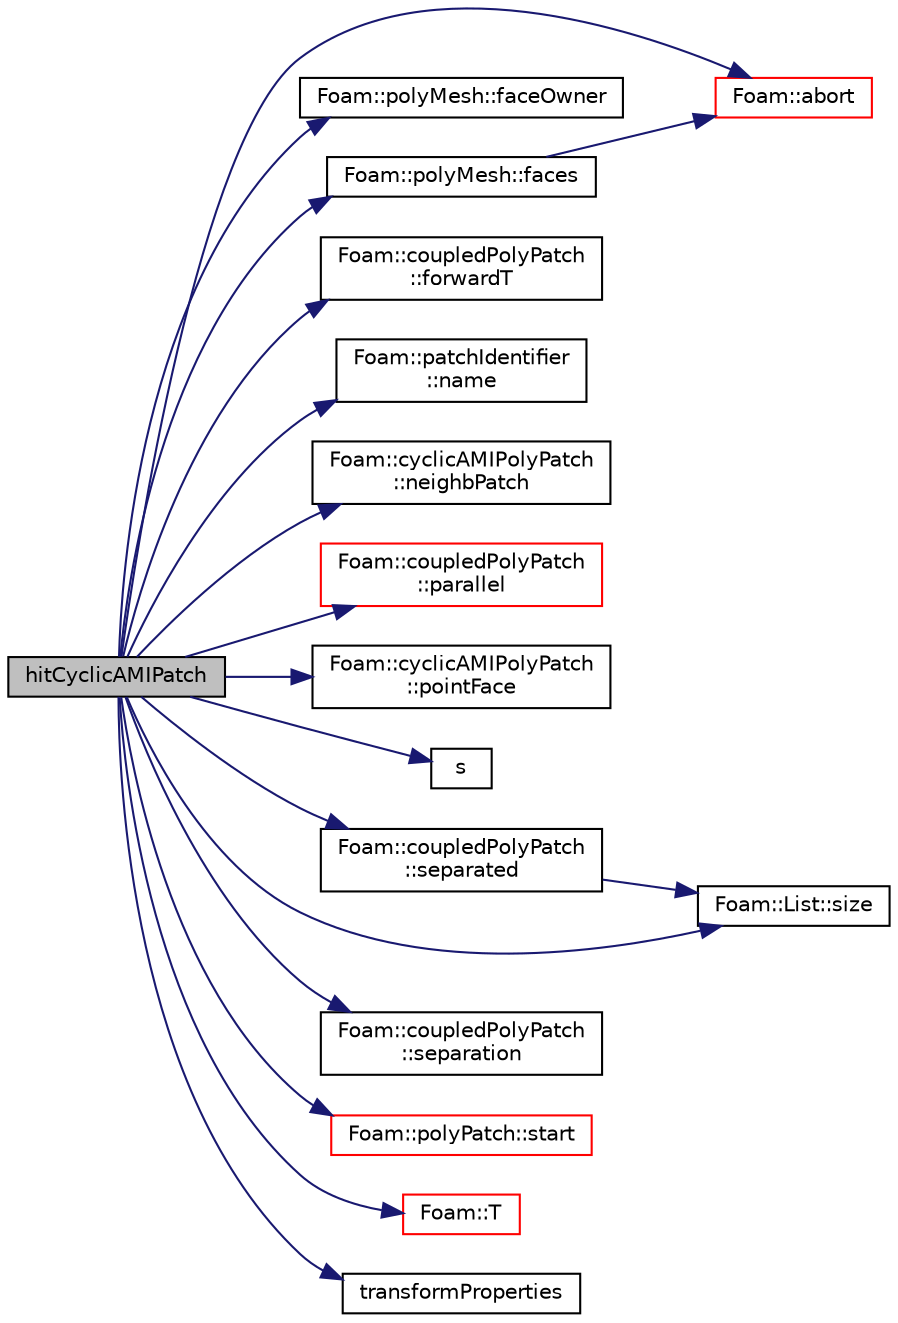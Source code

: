 digraph "hitCyclicAMIPatch"
{
  bgcolor="transparent";
  edge [fontname="Helvetica",fontsize="10",labelfontname="Helvetica",labelfontsize="10"];
  node [fontname="Helvetica",fontsize="10",shape=record];
  rankdir="LR";
  Node1 [label="hitCyclicAMIPatch",height=0.2,width=0.4,color="black", fillcolor="grey75", style="filled", fontcolor="black"];
  Node1 -> Node2 [color="midnightblue",fontsize="10",style="solid",fontname="Helvetica"];
  Node2 [label="Foam::abort",height=0.2,width=0.4,color="red",URL="$a10758.html#a447107a607d03e417307c203fa5fb44b"];
  Node1 -> Node3 [color="midnightblue",fontsize="10",style="solid",fontname="Helvetica"];
  Node3 [label="Foam::polyMesh::faceOwner",height=0.2,width=0.4,color="black",URL="$a01921.html#a6d4def83436c9aa4dc68e8e42c5cf268",tooltip="Return face owner. "];
  Node1 -> Node4 [color="midnightblue",fontsize="10",style="solid",fontname="Helvetica"];
  Node4 [label="Foam::polyMesh::faces",height=0.2,width=0.4,color="black",URL="$a01921.html#a4434536d50d4c14116249da802a1e2b2",tooltip="Return raw faces. "];
  Node4 -> Node2 [color="midnightblue",fontsize="10",style="solid",fontname="Helvetica"];
  Node1 -> Node5 [color="midnightblue",fontsize="10",style="solid",fontname="Helvetica"];
  Node5 [label="Foam::coupledPolyPatch\l::forwardT",height=0.2,width=0.4,color="black",URL="$a00423.html#a187f3034c3ee57e3abbcf469b39819b9",tooltip="Return face transformation tensor. "];
  Node1 -> Node6 [color="midnightblue",fontsize="10",style="solid",fontname="Helvetica"];
  Node6 [label="Foam::patchIdentifier\l::name",height=0.2,width=0.4,color="black",URL="$a01805.html#a75b72488d2e82151b025744974919d5d",tooltip="Return name. "];
  Node1 -> Node7 [color="midnightblue",fontsize="10",style="solid",fontname="Helvetica"];
  Node7 [label="Foam::cyclicAMIPolyPatch\l::neighbPatch",height=0.2,width=0.4,color="black",URL="$a00475.html#a1c22d203e2555e612f672ab67343d16a",tooltip="Return a reference to the neighbour patch. "];
  Node1 -> Node8 [color="midnightblue",fontsize="10",style="solid",fontname="Helvetica"];
  Node8 [label="Foam::coupledPolyPatch\l::parallel",height=0.2,width=0.4,color="red",URL="$a00423.html#a155cd0ed094eb1c75aba4cdb37be8c4d",tooltip="Are the cyclic planes parallel. "];
  Node1 -> Node9 [color="midnightblue",fontsize="10",style="solid",fontname="Helvetica"];
  Node9 [label="Foam::cyclicAMIPolyPatch\l::pointFace",height=0.2,width=0.4,color="black",URL="$a00475.html#ad8303b28ee5347723e0b17596dd1691e",tooltip="Return face index on neighbour patch which shares point p. "];
  Node1 -> Node10 [color="midnightblue",fontsize="10",style="solid",fontname="Helvetica"];
  Node10 [label="s",height=0.2,width=0.4,color="black",URL="$a04295.html#a6d6b99210a64ad23792eb7a3b0411c42"];
  Node1 -> Node11 [color="midnightblue",fontsize="10",style="solid",fontname="Helvetica"];
  Node11 [label="Foam::coupledPolyPatch\l::separated",height=0.2,width=0.4,color="black",URL="$a00423.html#ae5833a85d0c917be6dea70be00866124",tooltip="Are the planes separated. "];
  Node11 -> Node12 [color="midnightblue",fontsize="10",style="solid",fontname="Helvetica"];
  Node12 [label="Foam::List::size",height=0.2,width=0.4,color="black",URL="$a01366.html#a8a5f6fa29bd4b500caf186f60245b384",tooltip="Override size to be inconsistent with allocated storage. "];
  Node1 -> Node13 [color="midnightblue",fontsize="10",style="solid",fontname="Helvetica"];
  Node13 [label="Foam::coupledPolyPatch\l::separation",height=0.2,width=0.4,color="black",URL="$a00423.html#ad7f3adb80a7ff18f2e00535fa7f7aea0",tooltip="If the planes are separated the separation vector. "];
  Node1 -> Node12 [color="midnightblue",fontsize="10",style="solid",fontname="Helvetica"];
  Node1 -> Node14 [color="midnightblue",fontsize="10",style="solid",fontname="Helvetica"];
  Node14 [label="Foam::polyPatch::start",height=0.2,width=0.4,color="red",URL="$a01939.html#a861f370e41af7d54d7ff91da65de6e6a",tooltip="Return start label of this patch in the polyMesh face list. "];
  Node1 -> Node15 [color="midnightblue",fontsize="10",style="solid",fontname="Helvetica"];
  Node15 [label="Foam::T",height=0.2,width=0.4,color="red",URL="$a10758.html#ae57fda0abb14bb0944947c463c6e09d4"];
  Node1 -> Node16 [color="midnightblue",fontsize="10",style="solid",fontname="Helvetica"];
  Node16 [label="transformProperties",height=0.2,width=0.4,color="black",URL="$a01780.html#a021e6438cfdab7a29053eb812cda8ea3",tooltip="Transform the physical properties of the particle. "];
}
